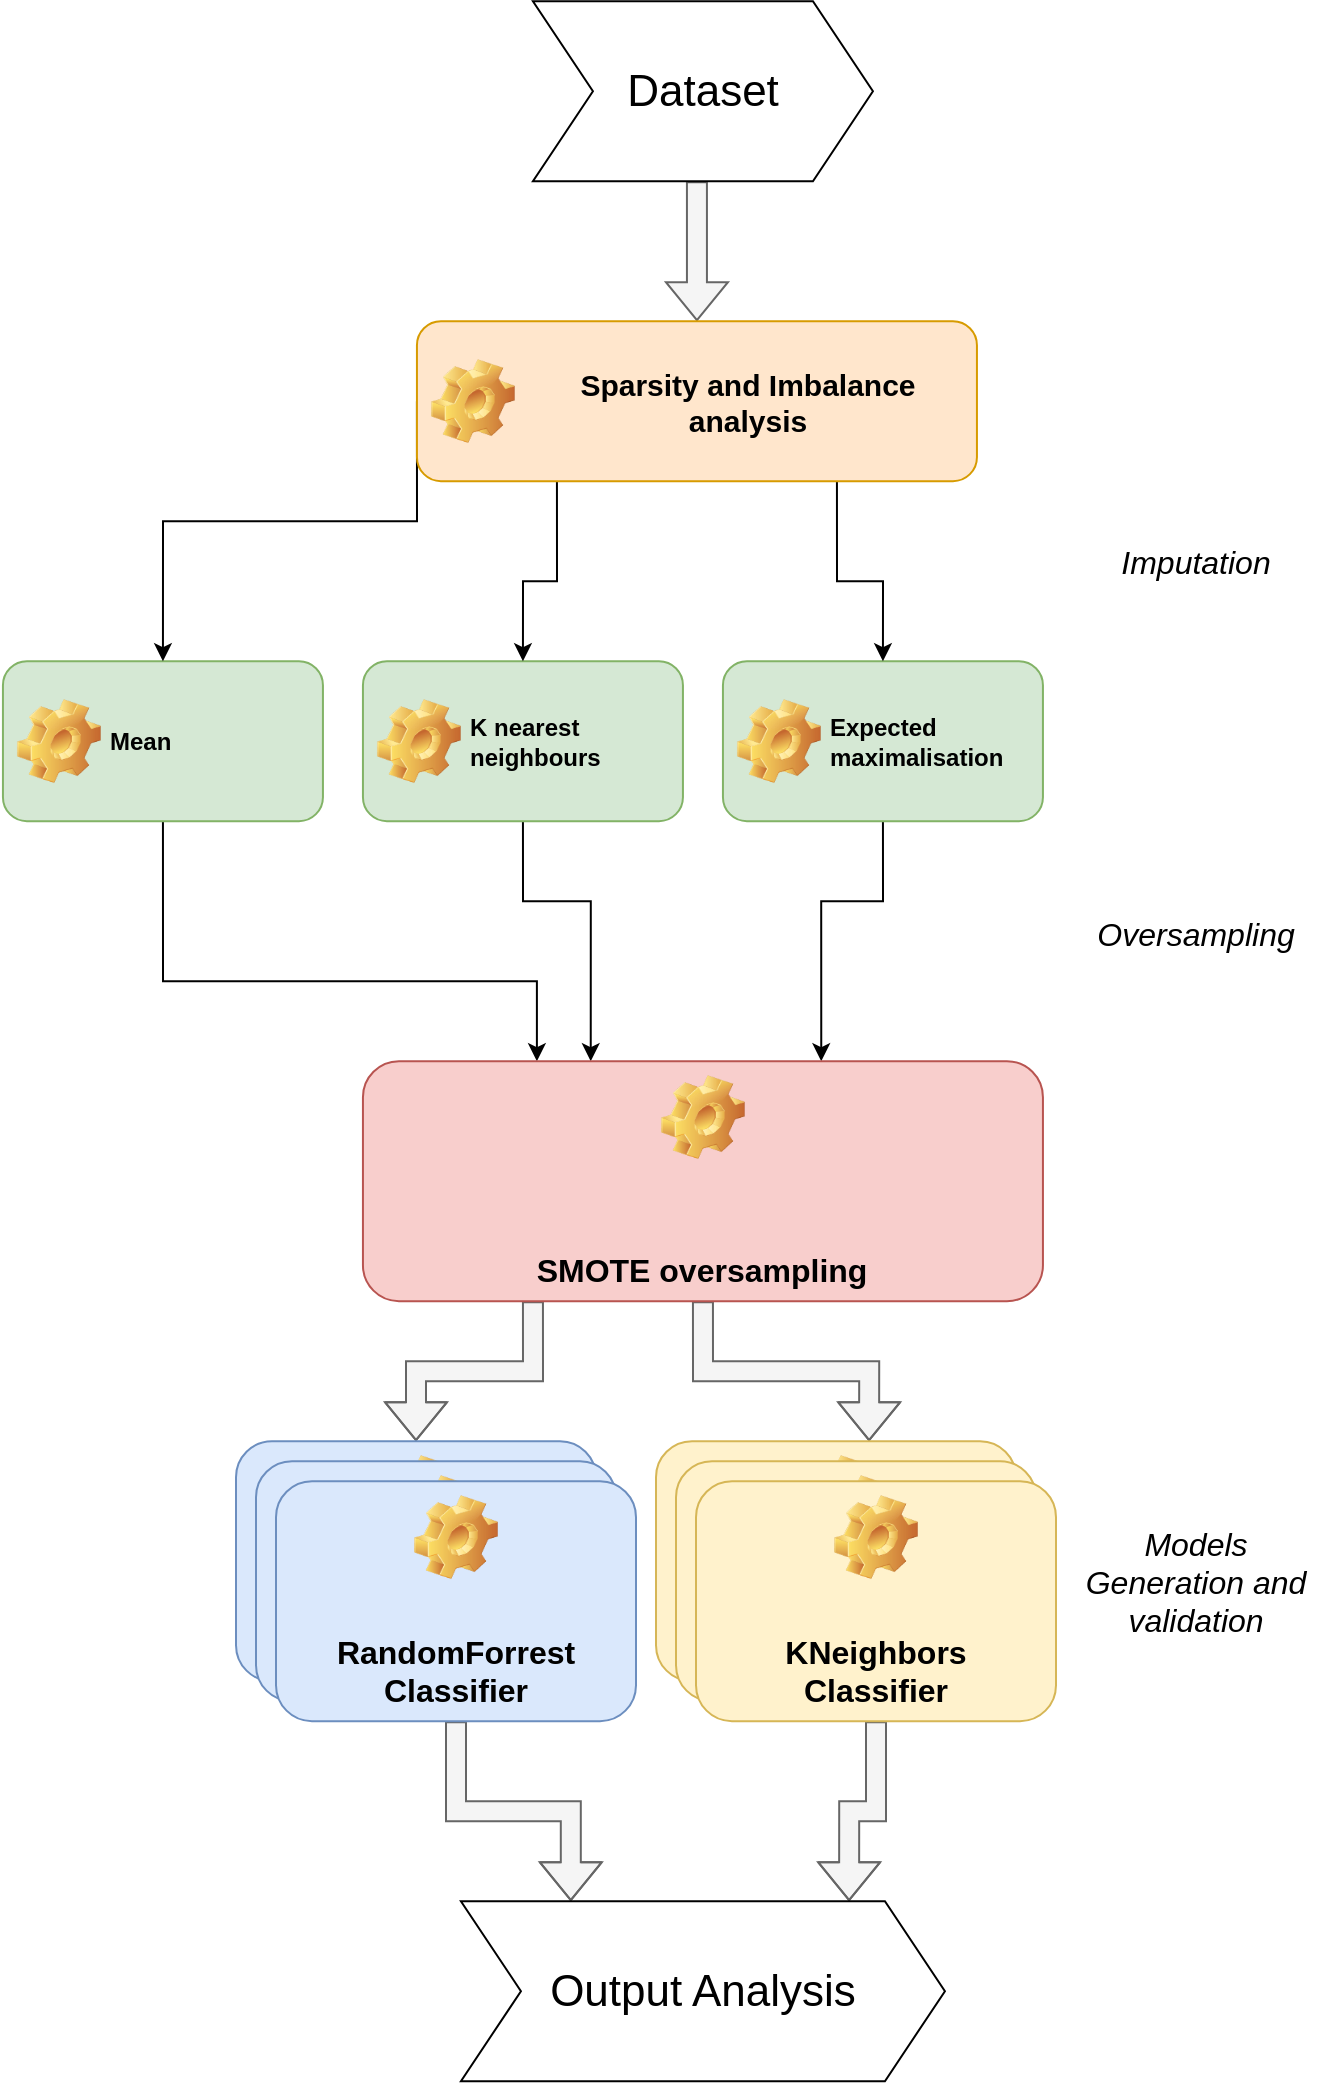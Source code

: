<mxfile version="12.5.5" type="device"><diagram id="5_PmYaPp_U_9HzEfQfEq" name="Page-1"><mxGraphModel dx="1422" dy="801" grid="1" gridSize="10" guides="1" tooltips="1" connect="1" arrows="1" fold="1" page="1" pageScale="1" pageWidth="827" pageHeight="1169" math="0" shadow="0"><root><mxCell id="0"/><mxCell id="1" parent="0"/><mxCell id="0EwOSwgNURH1WHcsLTom-12" style="edgeStyle=orthogonalEdgeStyle;rounded=0;orthogonalLoop=1;jettySize=auto;html=1;exitX=0.5;exitY=1;exitDx=0;exitDy=0;" parent="1" source="0EwOSwgNURH1WHcsLTom-1" target="0EwOSwgNURH1WHcsLTom-6" edge="1"><mxGeometry relative="1" as="geometry"><Array as="points"><mxPoint x="143.47" y="553.59"/><mxPoint x="330.47" y="553.59"/></Array></mxGeometry></mxCell><mxCell id="0EwOSwgNURH1WHcsLTom-1" value="Mean" style="label;whiteSpace=wrap;html=1;image=img/clipart/Gear_128x128.png;fillColor=#d5e8d4;strokeColor=#82b366;" parent="1" vertex="1"><mxGeometry x="63.47" y="393.59" width="160" height="80" as="geometry"/></mxCell><mxCell id="0EwOSwgNURH1WHcsLTom-19" style="edgeStyle=orthogonalEdgeStyle;rounded=0;orthogonalLoop=1;jettySize=auto;html=1;exitX=0.5;exitY=1;exitDx=0;exitDy=0;entryX=0.335;entryY=0;entryDx=0;entryDy=0;entryPerimeter=0;" parent="1" source="0EwOSwgNURH1WHcsLTom-3" target="0EwOSwgNURH1WHcsLTom-6" edge="1"><mxGeometry relative="1" as="geometry"><Array as="points"><mxPoint x="323.47" y="513.59"/><mxPoint x="357.47" y="513.59"/></Array></mxGeometry></mxCell><mxCell id="0EwOSwgNURH1WHcsLTom-3" value="K nearest neighbours" style="label;whiteSpace=wrap;html=1;image=img/clipart/Gear_128x128.png;fillColor=#d5e8d4;strokeColor=#82b366;" parent="1" vertex="1"><mxGeometry x="243.47" y="393.59" width="160" height="80" as="geometry"/></mxCell><mxCell id="0EwOSwgNURH1WHcsLTom-18" style="edgeStyle=orthogonalEdgeStyle;rounded=0;orthogonalLoop=1;jettySize=auto;html=1;exitX=0.5;exitY=1;exitDx=0;exitDy=0;entryX=0.674;entryY=0;entryDx=0;entryDy=0;entryPerimeter=0;" parent="1" source="0EwOSwgNURH1WHcsLTom-4" target="0EwOSwgNURH1WHcsLTom-6" edge="1"><mxGeometry relative="1" as="geometry"><Array as="points"><mxPoint x="503.47" y="513.59"/><mxPoint x="472.47" y="513.59"/></Array></mxGeometry></mxCell><mxCell id="0EwOSwgNURH1WHcsLTom-4" value="Expected maximalisation" style="label;whiteSpace=wrap;html=1;image=img/clipart/Gear_128x128.png;fillColor=#d5e8d4;strokeColor=#82b366;" parent="1" vertex="1"><mxGeometry x="423.47" y="393.59" width="160" height="80" as="geometry"/></mxCell><mxCell id="0EwOSwgNURH1WHcsLTom-40" style="edgeStyle=orthogonalEdgeStyle;rounded=0;orthogonalLoop=1;jettySize=auto;html=1;exitX=0.25;exitY=1;exitDx=0;exitDy=0;entryX=0.5;entryY=0;entryDx=0;entryDy=0;shape=flexArrow;fillColor=#f5f5f5;strokeColor=#666666;" parent="1" source="0EwOSwgNURH1WHcsLTom-6" target="0EwOSwgNURH1WHcsLTom-21" edge="1"><mxGeometry relative="1" as="geometry"/></mxCell><mxCell id="0EwOSwgNURH1WHcsLTom-41" style="edgeStyle=orthogonalEdgeStyle;rounded=0;orthogonalLoop=1;jettySize=auto;html=1;exitX=0.5;exitY=1;exitDx=0;exitDy=0;entryX=0.592;entryY=0;entryDx=0;entryDy=0;shape=flexArrow;fillColor=#f5f5f5;strokeColor=#666666;entryPerimeter=0;" parent="1" source="0EwOSwgNURH1WHcsLTom-6" target="0EwOSwgNURH1WHcsLTom-33" edge="1"><mxGeometry relative="1" as="geometry"/></mxCell><mxCell id="0EwOSwgNURH1WHcsLTom-6" value="&lt;div style=&quot;font-size: 16px&quot;&gt;&lt;font style=&quot;font-size: 16px&quot;&gt;SMOTE oversampling&lt;/font&gt;&lt;/div&gt;" style="label;whiteSpace=wrap;html=1;align=center;verticalAlign=bottom;spacingLeft=0;spacingBottom=4;imageAlign=center;imageVerticalAlign=top;image=img/clipart/Gear_128x128.png;fillColor=#f8cecc;strokeColor=#b85450;" parent="1" vertex="1"><mxGeometry x="243.47" y="593.59" width="340" height="120" as="geometry"/></mxCell><mxCell id="0EwOSwgNURH1WHcsLTom-21" value="&lt;div style=&quot;font-size: 16px&quot;&gt;&lt;font style=&quot;font-size: 16px&quot;&gt;RandomForrest&lt;/font&gt;&lt;/div&gt;&lt;div style=&quot;font-size: 16px&quot;&gt;&lt;font style=&quot;font-size: 16px&quot;&gt;Classifier&lt;br&gt;&lt;/font&gt;&lt;/div&gt;" style="label;whiteSpace=wrap;html=1;align=center;verticalAlign=bottom;spacingLeft=0;spacingBottom=4;imageAlign=center;imageVerticalAlign=top;image=img/clipart/Gear_128x128.png;fillColor=#dae8fc;strokeColor=#6c8ebf;" parent="1" vertex="1"><mxGeometry x="180" y="783.59" width="180" height="120" as="geometry"/></mxCell><mxCell id="0EwOSwgNURH1WHcsLTom-33" value="&lt;div style=&quot;font-size: 16px&quot;&gt;&lt;font style=&quot;font-size: 16px&quot;&gt;KNeighbors&lt;/font&gt;&lt;/div&gt;&lt;div style=&quot;font-size: 16px&quot;&gt;&lt;font style=&quot;font-size: 16px&quot;&gt;Classifier&lt;/font&gt;&lt;/div&gt;" style="label;whiteSpace=wrap;html=1;align=center;verticalAlign=bottom;spacingLeft=0;spacingBottom=4;imageAlign=center;imageVerticalAlign=top;image=img/clipart/Gear_128x128.png;fillColor=#fff2cc;strokeColor=#d6b656;" parent="1" vertex="1"><mxGeometry x="390" y="783.59" width="180" height="120" as="geometry"/></mxCell><mxCell id="0EwOSwgNURH1WHcsLTom-36" value="&lt;div style=&quot;font-size: 16px&quot;&gt;&lt;font style=&quot;font-size: 16px&quot;&gt;RandomForrest&lt;/font&gt;&lt;/div&gt;&lt;div style=&quot;font-size: 16px&quot;&gt;&lt;font style=&quot;font-size: 16px&quot;&gt;Classifier&lt;br&gt;&lt;/font&gt;&lt;/div&gt;" style="label;whiteSpace=wrap;html=1;align=center;verticalAlign=bottom;spacingLeft=0;spacingBottom=4;imageAlign=center;imageVerticalAlign=top;image=img/clipart/Gear_128x128.png;fillColor=#dae8fc;strokeColor=#6c8ebf;" parent="1" vertex="1"><mxGeometry x="190" y="793.59" width="180" height="120" as="geometry"/></mxCell><mxCell id="0EwOSwgNURH1WHcsLTom-51" style="edgeStyle=orthogonalEdgeStyle;shape=flexArrow;rounded=0;orthogonalLoop=1;jettySize=auto;html=1;exitX=0.5;exitY=1;exitDx=0;exitDy=0;entryX=0.227;entryY=0;entryDx=0;entryDy=0;entryPerimeter=0;fillColor=#f5f5f5;strokeColor=#666666;" parent="1" source="0EwOSwgNURH1WHcsLTom-37" target="0EwOSwgNURH1WHcsLTom-50" edge="1"><mxGeometry relative="1" as="geometry"/></mxCell><mxCell id="0EwOSwgNURH1WHcsLTom-37" value="&lt;div style=&quot;font-size: 16px&quot;&gt;&lt;font style=&quot;font-size: 16px&quot;&gt;RandomForrest&lt;/font&gt;&lt;/div&gt;&lt;div style=&quot;font-size: 16px&quot;&gt;&lt;font style=&quot;font-size: 16px&quot;&gt;Classifier&lt;br&gt;&lt;/font&gt;&lt;/div&gt;" style="label;whiteSpace=wrap;html=1;align=center;verticalAlign=bottom;spacingLeft=0;spacingBottom=4;imageAlign=center;imageVerticalAlign=top;image=img/clipart/Gear_128x128.png;fillColor=#dae8fc;strokeColor=#6c8ebf;" parent="1" vertex="1"><mxGeometry x="200" y="803.59" width="180" height="120" as="geometry"/></mxCell><mxCell id="0EwOSwgNURH1WHcsLTom-38" value="&lt;div style=&quot;font-size: 16px&quot;&gt;&lt;font style=&quot;font-size: 16px&quot;&gt;KNeighbors&lt;/font&gt;&lt;/div&gt;&lt;div style=&quot;font-size: 16px&quot;&gt;&lt;font style=&quot;font-size: 16px&quot;&gt;Classifier&lt;/font&gt;&lt;/div&gt;" style="label;whiteSpace=wrap;html=1;align=center;verticalAlign=bottom;spacingLeft=0;spacingBottom=4;imageAlign=center;imageVerticalAlign=top;image=img/clipart/Gear_128x128.png;fillColor=#fff2cc;strokeColor=#d6b656;" parent="1" vertex="1"><mxGeometry x="400" y="793.59" width="180" height="120" as="geometry"/></mxCell><mxCell id="0EwOSwgNURH1WHcsLTom-52" style="edgeStyle=orthogonalEdgeStyle;shape=flexArrow;rounded=0;orthogonalLoop=1;jettySize=auto;html=1;exitX=0.5;exitY=1;exitDx=0;exitDy=0;entryX=0.802;entryY=0;entryDx=0;entryDy=0;entryPerimeter=0;fillColor=#f5f5f5;strokeColor=#666666;" parent="1" source="0EwOSwgNURH1WHcsLTom-39" target="0EwOSwgNURH1WHcsLTom-50" edge="1"><mxGeometry relative="1" as="geometry"/></mxCell><mxCell id="0EwOSwgNURH1WHcsLTom-39" value="&lt;div style=&quot;font-size: 16px&quot;&gt;&lt;font style=&quot;font-size: 16px&quot;&gt;KNeighbors&lt;/font&gt;&lt;/div&gt;&lt;div style=&quot;font-size: 16px&quot;&gt;&lt;font style=&quot;font-size: 16px&quot;&gt;Classifier&lt;/font&gt;&lt;/div&gt;" style="label;whiteSpace=wrap;html=1;align=center;verticalAlign=bottom;spacingLeft=0;spacingBottom=4;imageAlign=center;imageVerticalAlign=top;image=img/clipart/Gear_128x128.png;fillColor=#fff2cc;strokeColor=#d6b656;" parent="1" vertex="1"><mxGeometry x="410" y="803.59" width="180" height="120" as="geometry"/></mxCell><mxCell id="0EwOSwgNURH1WHcsLTom-50" value="&lt;div style=&quot;font-size: 22px&quot;&gt;&lt;font style=&quot;font-size: 22px&quot;&gt;Output Analysis&lt;/font&gt;&lt;/div&gt;" style="html=1;shadow=0;dashed=0;align=center;verticalAlign=middle;shape=mxgraph.arrows2.arrow;dy=0;dx=30;notch=30;" parent="1" vertex="1"><mxGeometry x="292.47" y="1013.59" width="242" height="90" as="geometry"/></mxCell><mxCell id="0EwOSwgNURH1WHcsLTom-53" value="Imputation" style="text;html=1;strokeColor=none;fillColor=none;align=center;verticalAlign=middle;whiteSpace=wrap;rounded=0;fontSize=16;fontStyle=2" parent="1" vertex="1"><mxGeometry x="640" y="333.59" width="40" height="20" as="geometry"/></mxCell><mxCell id="0EwOSwgNURH1WHcsLTom-54" value="&lt;div&gt;Oversampling&lt;/div&gt;" style="text;html=1;strokeColor=none;fillColor=none;align=center;verticalAlign=middle;whiteSpace=wrap;rounded=0;fontSize=16;fontStyle=2" parent="1" vertex="1"><mxGeometry x="640" y="520" width="40" height="20" as="geometry"/></mxCell><mxCell id="0EwOSwgNURH1WHcsLTom-55" value="&lt;div&gt;Models Generation and validation&lt;/div&gt;" style="text;html=1;strokeColor=none;fillColor=none;align=center;verticalAlign=middle;whiteSpace=wrap;rounded=0;fontSize=16;fontStyle=2" parent="1" vertex="1"><mxGeometry x="600" y="813.59" width="120" height="80" as="geometry"/></mxCell><mxCell id="0EwOSwgNURH1WHcsLTom-59" style="edgeStyle=orthogonalEdgeStyle;shape=flexArrow;rounded=0;orthogonalLoop=1;jettySize=auto;html=1;fontSize=16;fillColor=#f5f5f5;strokeColor=#666666;" parent="1" target="0EwOSwgNURH1WHcsLTom-58" edge="1"><mxGeometry relative="1" as="geometry"><mxPoint x="410.47" y="153.59" as="sourcePoint"/><Array as="points"><mxPoint x="410.47" y="153.59"/></Array></mxGeometry></mxCell><mxCell id="0EwOSwgNURH1WHcsLTom-57" value="&lt;div&gt;&lt;font style=&quot;font-size: 22px&quot;&gt;Dataset&lt;/font&gt;&lt;/div&gt;" style="html=1;shadow=0;dashed=0;align=center;verticalAlign=middle;shape=mxgraph.arrows2.arrow;dy=0;dx=30;notch=30;" parent="1" vertex="1"><mxGeometry x="328.47" y="63.59" width="170" height="90" as="geometry"/></mxCell><mxCell id="0EwOSwgNURH1WHcsLTom-60" style="edgeStyle=orthogonalEdgeStyle;rounded=0;orthogonalLoop=1;jettySize=auto;html=1;exitX=0.75;exitY=1;exitDx=0;exitDy=0;entryX=0.5;entryY=0;entryDx=0;entryDy=0;fontSize=16;" parent="1" source="0EwOSwgNURH1WHcsLTom-58" target="0EwOSwgNURH1WHcsLTom-4" edge="1"><mxGeometry relative="1" as="geometry"><Array as="points"><mxPoint x="480.47" y="353.59"/><mxPoint x="503.47" y="353.59"/></Array></mxGeometry></mxCell><mxCell id="0EwOSwgNURH1WHcsLTom-61" style="edgeStyle=orthogonalEdgeStyle;rounded=0;orthogonalLoop=1;jettySize=auto;html=1;exitX=0.25;exitY=1;exitDx=0;exitDy=0;entryX=0.5;entryY=0;entryDx=0;entryDy=0;fontSize=16;" parent="1" source="0EwOSwgNURH1WHcsLTom-58" target="0EwOSwgNURH1WHcsLTom-3" edge="1"><mxGeometry relative="1" as="geometry"><Array as="points"><mxPoint x="340.47" y="353.59"/><mxPoint x="323.47" y="353.59"/></Array></mxGeometry></mxCell><mxCell id="0EwOSwgNURH1WHcsLTom-62" style="edgeStyle=orthogonalEdgeStyle;rounded=0;orthogonalLoop=1;jettySize=auto;html=1;exitX=0;exitY=0.5;exitDx=0;exitDy=0;entryX=0.5;entryY=0;entryDx=0;entryDy=0;fontSize=16;" parent="1" source="0EwOSwgNURH1WHcsLTom-58" target="0EwOSwgNURH1WHcsLTom-1" edge="1"><mxGeometry relative="1" as="geometry"><Array as="points"><mxPoint x="270.47" y="323.59"/><mxPoint x="143.47" y="323.59"/></Array></mxGeometry></mxCell><mxCell id="0EwOSwgNURH1WHcsLTom-58" value="&lt;div align=&quot;center&quot;&gt;&lt;font style=&quot;font-size: 15px&quot;&gt;Sparsity and Imbalance analysis&lt;/font&gt;&lt;br&gt;&lt;/div&gt;" style="label;whiteSpace=wrap;html=1;image=img/clipart/Gear_128x128.png;fillColor=#ffe6cc;strokeColor=#d79b00;align=center;" parent="1" vertex="1"><mxGeometry x="270.47" y="223.59" width="280" height="80" as="geometry"/></mxCell></root></mxGraphModel></diagram></mxfile>